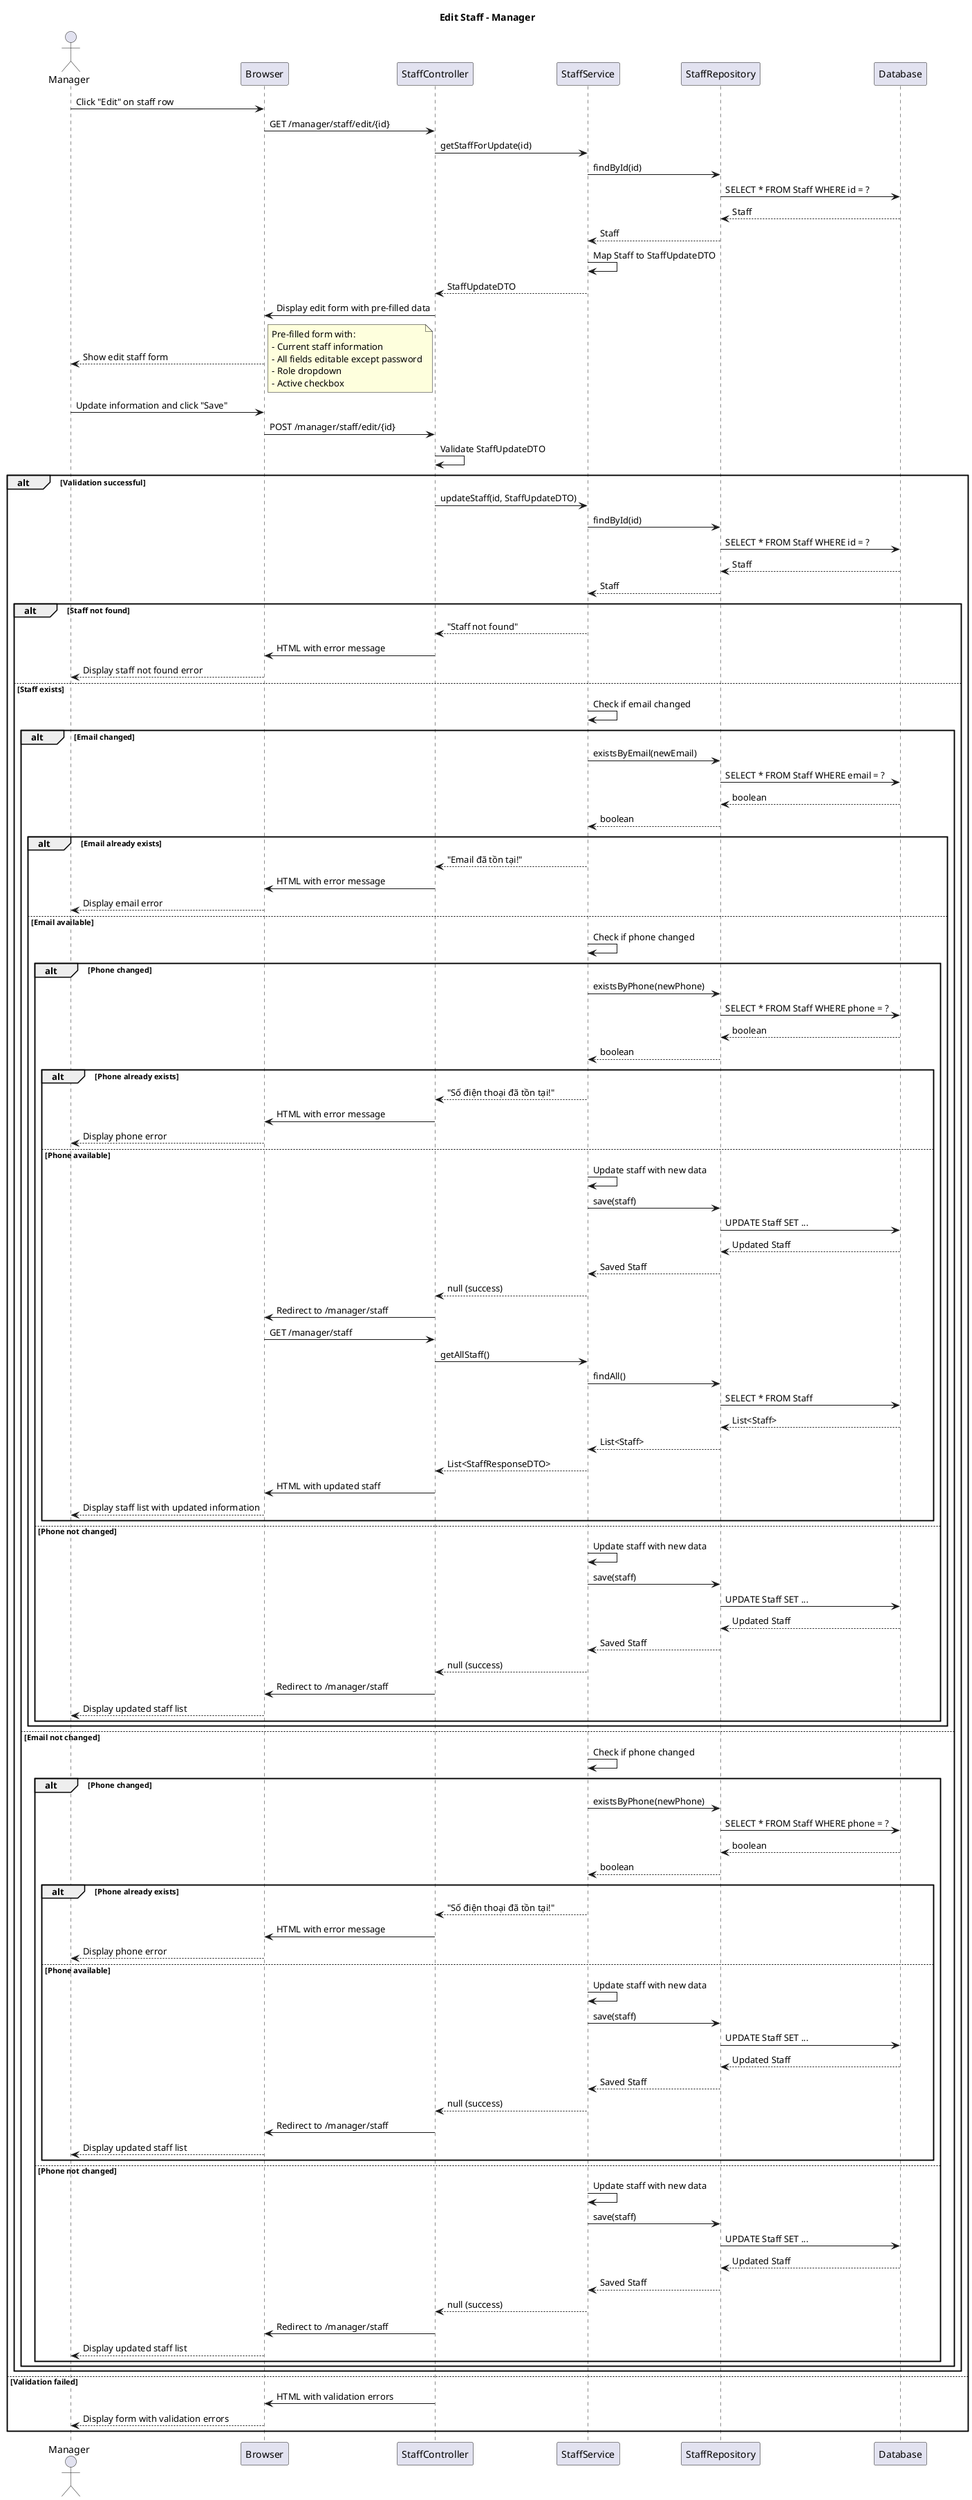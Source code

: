 @startuml
title Edit Staff - Manager

actor Manager
participant Browser
participant StaffController
participant StaffService
participant StaffRepository
participant Database

Manager -> Browser: Click "Edit" on staff row
Browser -> StaffController: GET /manager/staff/edit/{id}
StaffController -> StaffService: getStaffForUpdate(id)
StaffService -> StaffRepository: findById(id)
StaffRepository -> Database: SELECT * FROM Staff WHERE id = ?
Database --> StaffRepository: Staff
StaffRepository --> StaffService: Staff
StaffService -> StaffService: Map Staff to StaffUpdateDTO
StaffService --> StaffController: StaffUpdateDTO
StaffController -> Browser: Display edit form with pre-filled data
Browser --> Manager: Show edit staff form

note right
Pre-filled form with:
- Current staff information
- All fields editable except password
- Role dropdown
- Active checkbox
end note

Manager -> Browser: Update information and click "Save"
Browser -> StaffController: POST /manager/staff/edit/{id}

StaffController -> StaffController: Validate StaffUpdateDTO

alt Validation successful
    StaffController -> StaffService: updateStaff(id, StaffUpdateDTO)
    
    StaffService -> StaffRepository: findById(id)
    StaffRepository -> Database: SELECT * FROM Staff WHERE id = ?
    Database --> StaffRepository: Staff
    StaffRepository --> StaffService: Staff
    
    alt Staff not found
        StaffService --> StaffController: "Staff not found"
        StaffController -> Browser: HTML with error message
        Browser --> Manager: Display staff not found error
    else Staff exists
        StaffService -> StaffService: Check if email changed
        alt Email changed
            StaffService -> StaffRepository: existsByEmail(newEmail)
            StaffRepository -> Database: SELECT * FROM Staff WHERE email = ?
            Database --> StaffRepository: boolean
            StaffRepository --> StaffService: boolean
            
            alt Email already exists
                StaffService --> StaffController: "Email đã tồn tại!"
                StaffController -> Browser: HTML with error message
                Browser --> Manager: Display email error
            else Email available
                StaffService -> StaffService: Check if phone changed
                alt Phone changed
                    StaffService -> StaffRepository: existsByPhone(newPhone)
                    StaffRepository -> Database: SELECT * FROM Staff WHERE phone = ?
                    Database --> StaffRepository: boolean
                    StaffRepository --> StaffService: boolean
                    
                    alt Phone already exists
                        StaffService --> StaffController: "Số điện thoại đã tồn tại!"
                        StaffController -> Browser: HTML with error message
                        Browser --> Manager: Display phone error
                    else Phone available
                        StaffService -> StaffService: Update staff with new data
                        StaffService -> StaffRepository: save(staff)
                        StaffRepository -> Database: UPDATE Staff SET ...
                        Database --> StaffRepository: Updated Staff
                        StaffRepository --> StaffService: Saved Staff
                        StaffService --> StaffController: null (success)
                        
                        StaffController -> Browser: Redirect to /manager/staff
                        Browser -> StaffController: GET /manager/staff
                        StaffController -> StaffService: getAllStaff()
                        StaffService -> StaffRepository: findAll()
                        StaffRepository -> Database: SELECT * FROM Staff
                        Database --> StaffRepository: List<Staff>
                        StaffRepository --> StaffService: List<Staff>
                        StaffService --> StaffController: List<StaffResponseDTO>
                        StaffController -> Browser: HTML with updated staff
                        Browser --> Manager: Display staff list with updated information
                    end
                else Phone not changed
                    StaffService -> StaffService: Update staff with new data
                    StaffService -> StaffRepository: save(staff)
                    StaffRepository -> Database: UPDATE Staff SET ...
                    Database --> StaffRepository: Updated Staff
                    StaffRepository --> StaffService: Saved Staff
                    StaffService --> StaffController: null (success)
                    
                    StaffController -> Browser: Redirect to /manager/staff
                    Browser --> Manager: Display updated staff list
                end
            end
        else Email not changed
            StaffService -> StaffService: Check if phone changed
            alt Phone changed
                StaffService -> StaffRepository: existsByPhone(newPhone)
                StaffRepository -> Database: SELECT * FROM Staff WHERE phone = ?
                Database --> StaffRepository: boolean
                StaffRepository --> StaffService: boolean
                
                alt Phone already exists
                    StaffService --> StaffController: "Số điện thoại đã tồn tại!"
                    StaffController -> Browser: HTML with error message
                    Browser --> Manager: Display phone error
                else Phone available
                    StaffService -> StaffService: Update staff with new data
                    StaffService -> StaffRepository: save(staff)
                    StaffRepository -> Database: UPDATE Staff SET ...
                    Database --> StaffRepository: Updated Staff
                    StaffRepository --> StaffService: Saved Staff
                    StaffService --> StaffController: null (success)
                    
                    StaffController -> Browser: Redirect to /manager/staff
                    Browser --> Manager: Display updated staff list
                end
            else Phone not changed
                StaffService -> StaffService: Update staff with new data
                StaffService -> StaffRepository: save(staff)
                StaffRepository -> Database: UPDATE Staff SET ...
                Database --> StaffRepository: Updated Staff
                StaffRepository --> StaffService: Saved Staff
                StaffService --> StaffController: null (success)
                
                StaffController -> Browser: Redirect to /manager/staff
                Browser --> Manager: Display updated staff list
            end
        end
    end

else Validation failed
    StaffController -> Browser: HTML with validation errors
    Browser --> Manager: Display form with validation errors
end

@enduml










